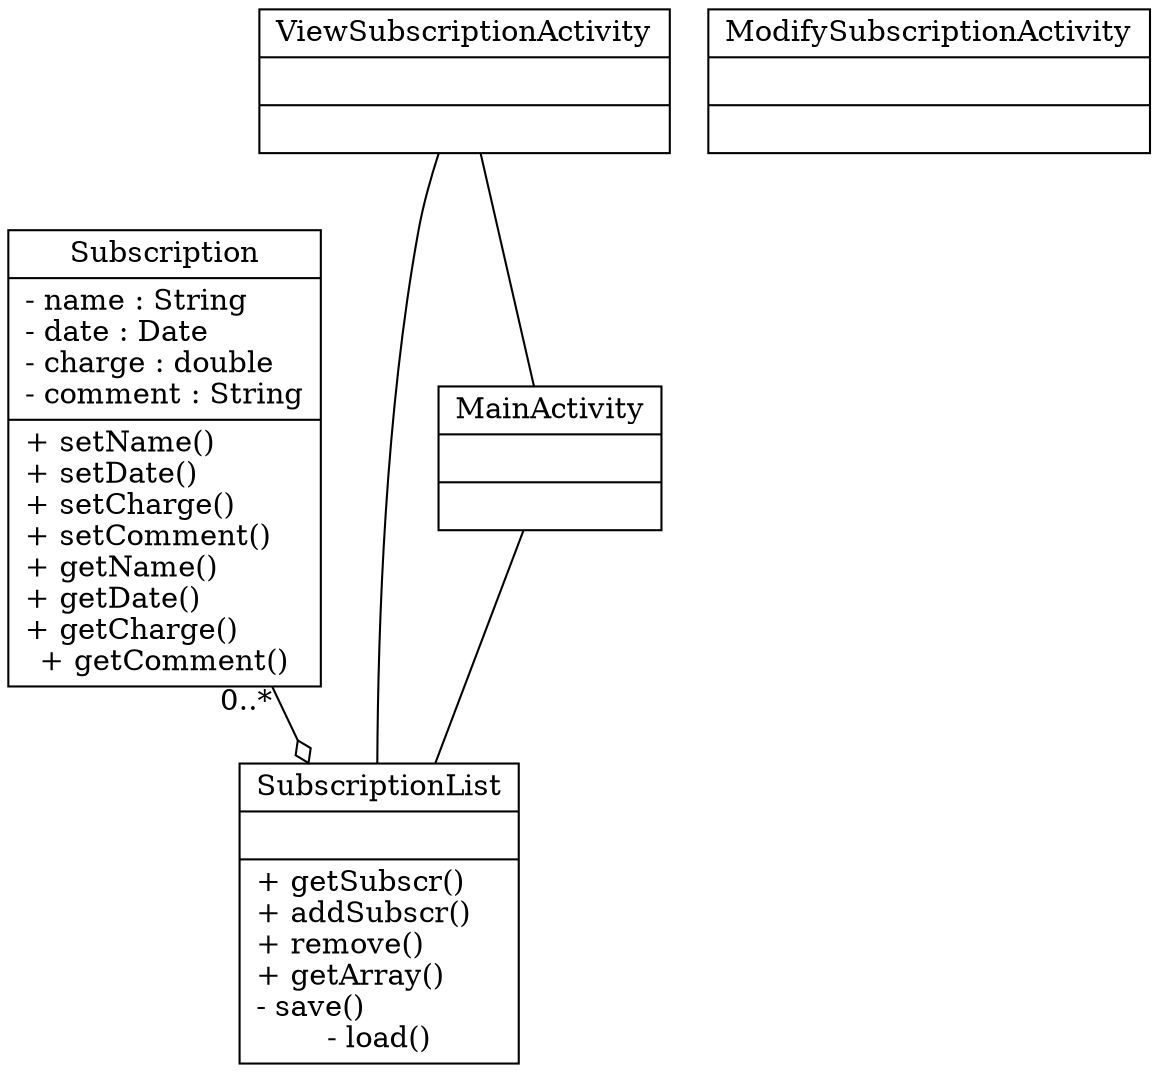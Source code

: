 digraph G {
    Subscription[
        shape=record
        label="{Subscription|- name : String\l- date : Date\l- charge : double\l- comment : String|+ setName()\l+ setDate()\l+ setCharge()\l+ setComment()\l+ getName()\l+ getDate()\l+ getCharge()\l+ getComment()}"
    ];

    SubscriptionList[
        shape=record
        label="{SubscriptionList||+ getSubscr()\l+ addSubscr()\l+ remove()\l+ getArray()\l- save()\l- load()}"
    ];

    Subscription->SubscriptionList[arrowhead="odiamond",taillabel = "0..*"];

    MainActivity[shape=record,label="{MainActivity||}"];
    ViewSubscriptionActivity[shape=record,label="{ViewSubscriptionActivity||}"];
    modifySubscriptionActivity[shape=record,label="{ModifySubscriptionActivity||}"];

    MainActivity->SubscriptionList[arrowhead="none"];
    ViewSubscriptionActivity->SubscriptionList[arrowhead="none"];
    ViewSubscriptionActivity->MainActivity[arrowhead="none"];
    
}
